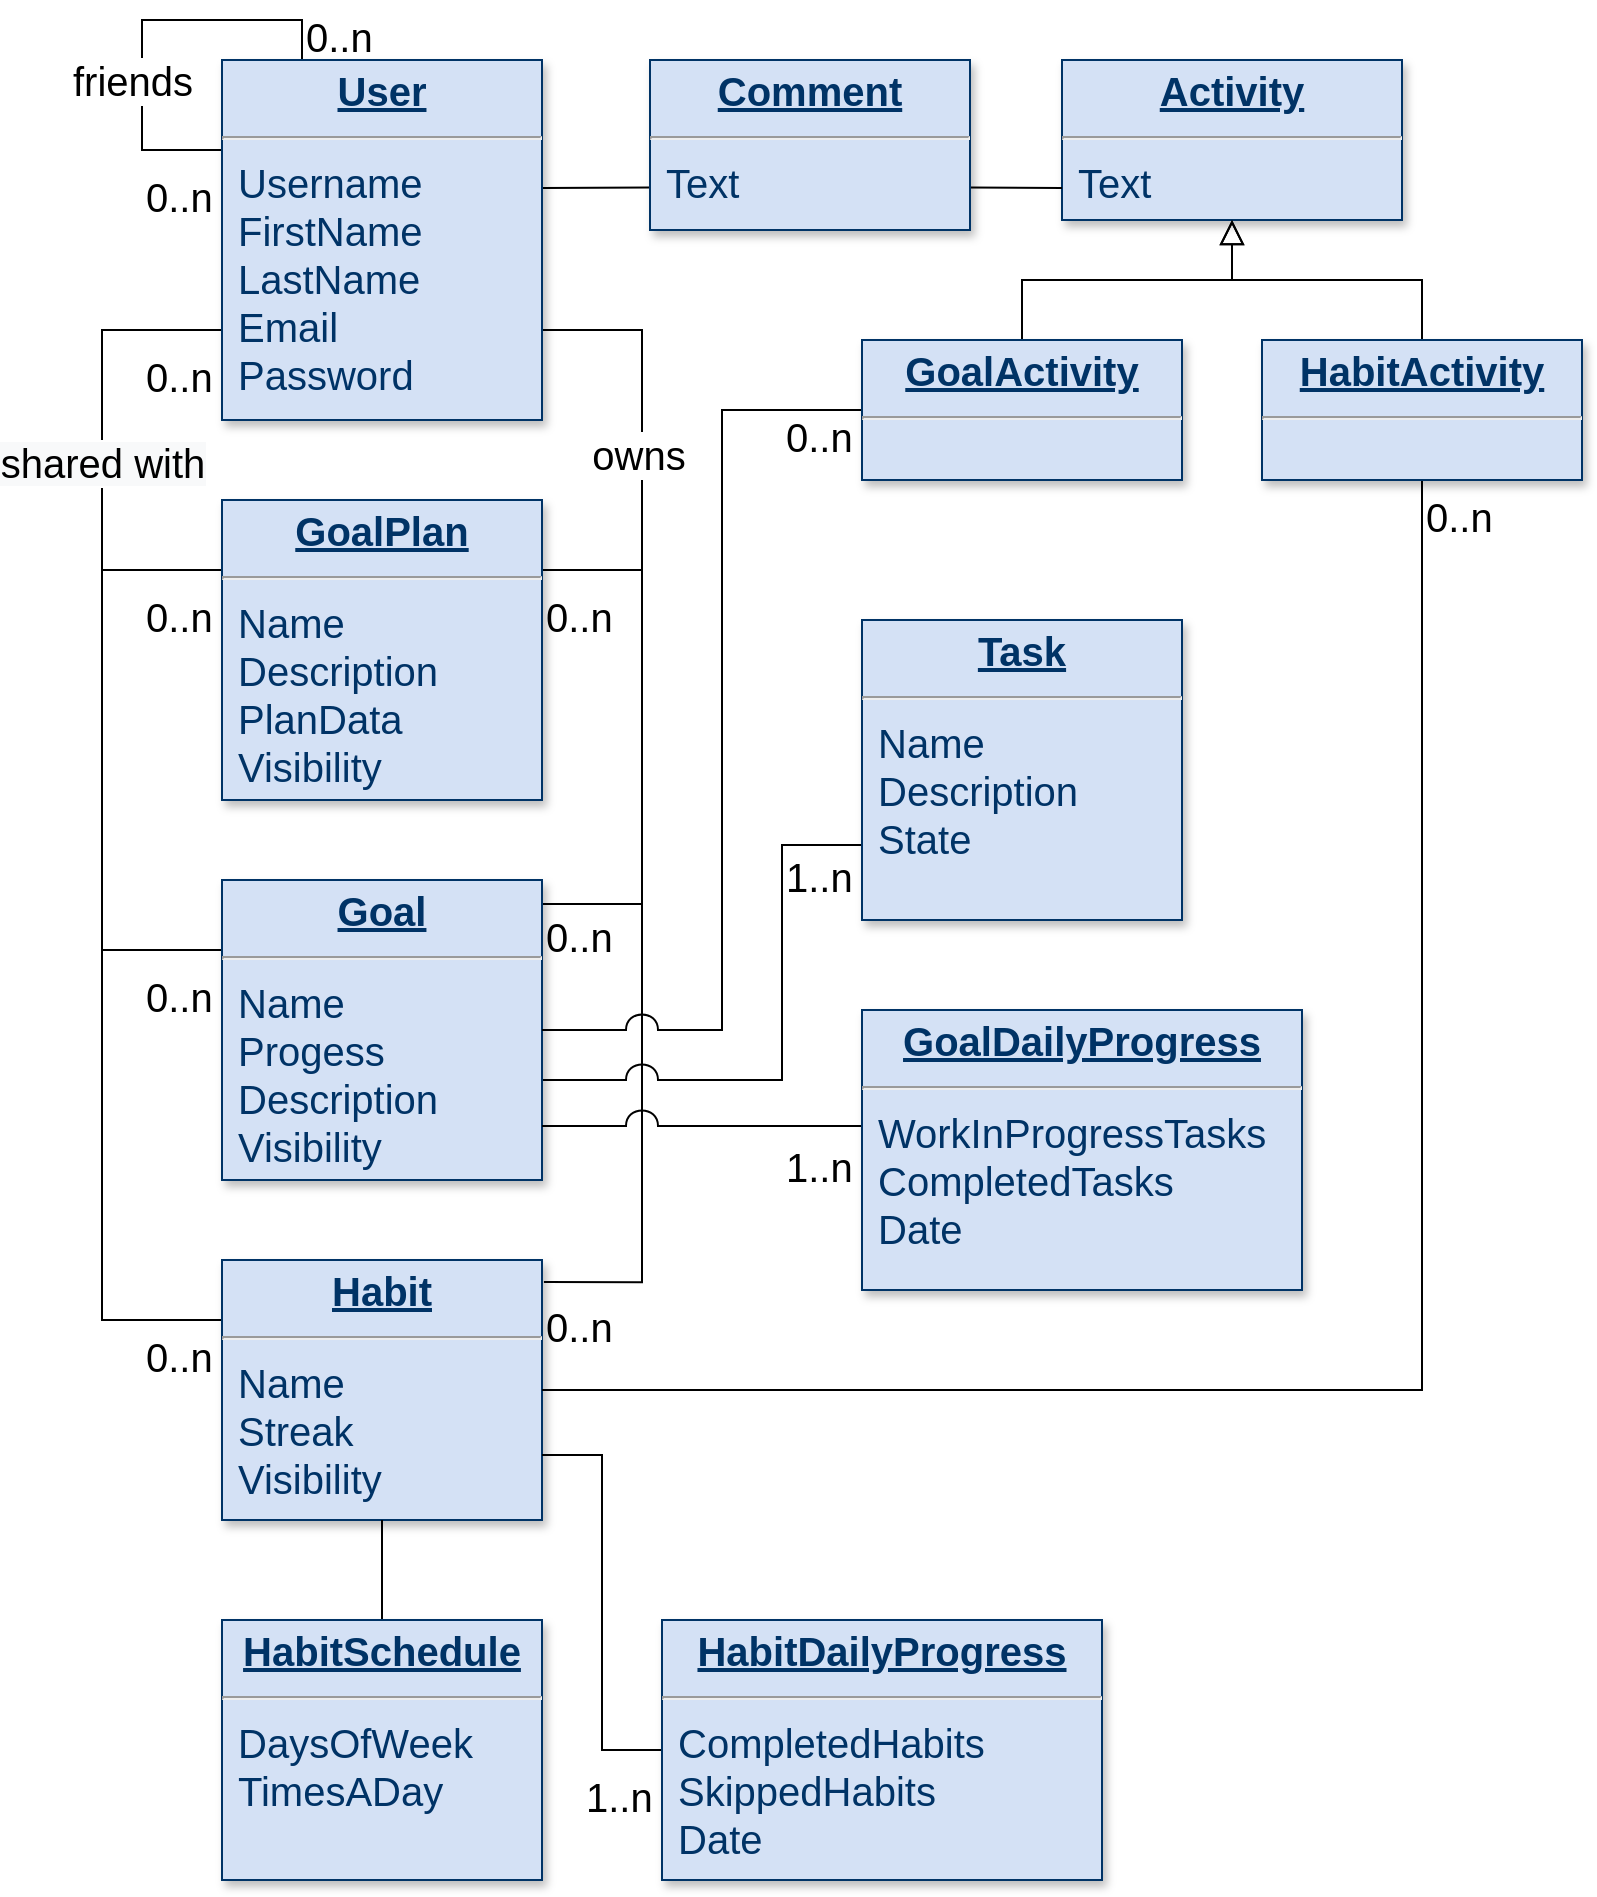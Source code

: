 <mxfile version="14.1.4" type="device"><diagram name="Page-1" id="efa7a0a1-bf9b-a30e-e6df-94a7791c09e9"><mxGraphModel dx="1086" dy="966" grid="1" gridSize="10" guides="1" tooltips="1" connect="1" arrows="1" fold="1" page="1" pageScale="1" pageWidth="827" pageHeight="1169" background="#ffffff" math="0" shadow="0"><root><mxCell id="0"/><mxCell id="1" parent="0"/><mxCell id="2xhEeXoB84fQXEv5qXDD-132" style="edgeStyle=orthogonalEdgeStyle;rounded=0;orthogonalLoop=1;jettySize=auto;html=1;endArrow=none;endFill=0;entryX=1;entryY=0.25;entryDx=0;entryDy=0;fontSize=20;fontStyle=0;exitX=1;exitY=0.75;exitDx=0;exitDy=0;" parent="1" source="2xhEeXoB84fQXEv5qXDD-117" target="2xhEeXoB84fQXEv5qXDD-118" edge="1"><mxGeometry relative="1" as="geometry"><mxPoint x="560" y="190.0" as="targetPoint"/><Array as="points"><mxPoint x="330" y="175"/><mxPoint x="330" y="295"/></Array></mxGeometry></mxCell><mxCell id="2xhEeXoB84fQXEv5qXDD-133" style="edgeStyle=orthogonalEdgeStyle;rounded=0;orthogonalLoop=1;jettySize=auto;html=1;endArrow=none;endFill=0;fontSize=20;fontStyle=0;exitX=1;exitY=0.75;exitDx=0;exitDy=0;entryX=1;entryY=0.08;entryDx=0;entryDy=0;entryPerimeter=0;" parent="1" source="2xhEeXoB84fQXEv5qXDD-117" target="2xhEeXoB84fQXEv5qXDD-123" edge="1"><mxGeometry relative="1" as="geometry"><Array as="points"><mxPoint x="330" y="175"/><mxPoint x="330" y="462"/></Array></mxGeometry></mxCell><mxCell id="2xhEeXoB84fQXEv5qXDD-134" style="edgeStyle=orthogonalEdgeStyle;rounded=0;orthogonalLoop=1;jettySize=auto;html=1;endArrow=none;endFill=0;fontSize=20;fontStyle=0;exitX=1;exitY=0.75;exitDx=0;exitDy=0;entryX=1.006;entryY=0.085;entryDx=0;entryDy=0;entryPerimeter=0;" parent="1" source="2xhEeXoB84fQXEv5qXDD-117" target="2xhEeXoB84fQXEv5qXDD-124" edge="1"><mxGeometry relative="1" as="geometry"><mxPoint x="280" y="680" as="targetPoint"/><Array as="points"><mxPoint x="330" y="175"/><mxPoint x="330" y="651"/></Array></mxGeometry></mxCell><mxCell id="2xhEeXoB84fQXEv5qXDD-137" style="edgeStyle=orthogonalEdgeStyle;rounded=0;orthogonalLoop=1;jettySize=auto;html=1;endArrow=none;endFill=0;fontSize=20;entryX=0;entryY=0.25;entryDx=0;entryDy=0;fontStyle=0;exitX=0;exitY=0.75;exitDx=0;exitDy=0;" parent="1" source="2xhEeXoB84fQXEv5qXDD-117" target="2xhEeXoB84fQXEv5qXDD-118" edge="1"><mxGeometry relative="1" as="geometry"><mxPoint x="110" y="300" as="targetPoint"/><Array as="points"><mxPoint x="60" y="175"/><mxPoint x="60" y="295"/></Array></mxGeometry></mxCell><mxCell id="2xhEeXoB84fQXEv5qXDD-138" style="edgeStyle=orthogonalEdgeStyle;rounded=0;orthogonalLoop=1;jettySize=auto;html=1;entryX=0;entryY=0.25;entryDx=0;entryDy=0;endArrow=none;endFill=0;fontSize=20;fontStyle=0;exitX=0;exitY=0.75;exitDx=0;exitDy=0;" parent="1" source="2xhEeXoB84fQXEv5qXDD-117" target="2xhEeXoB84fQXEv5qXDD-123" edge="1"><mxGeometry relative="1" as="geometry"><Array as="points"><mxPoint x="60" y="175"/><mxPoint x="60" y="485"/></Array></mxGeometry></mxCell><mxCell id="2xhEeXoB84fQXEv5qXDD-141" value="&lt;span style=&quot;color: rgb(0, 0, 0); font-family: helvetica; font-size: 20px; font-style: normal; letter-spacing: normal; text-align: center; text-indent: 0px; text-transform: none; word-spacing: 0px; background-color: rgb(248, 249, 250); display: inline; float: none;&quot;&gt;shared with&lt;/span&gt;" style="edgeStyle=orthogonalEdgeStyle;rounded=0;orthogonalLoop=1;jettySize=auto;html=1;endArrow=none;endFill=0;fontSize=20;fontStyle=0;entryX=0;entryY=0.25;entryDx=0;entryDy=0;exitX=0;exitY=0.75;exitDx=0;exitDy=0;" parent="1" source="2xhEeXoB84fQXEv5qXDD-117" target="2xhEeXoB84fQXEv5qXDD-124" edge="1"><mxGeometry x="-0.594" relative="1" as="geometry"><Array as="points"><mxPoint x="60" y="175"/><mxPoint x="60" y="670"/></Array><mxPoint x="80" y="180" as="sourcePoint"/><mxPoint x="90" y="680" as="targetPoint"/><mxPoint as="offset"/></mxGeometry></mxCell><mxCell id="2xhEeXoB84fQXEv5qXDD-170" style="edgeStyle=orthogonalEdgeStyle;rounded=0;jumpStyle=arc;orthogonalLoop=1;jettySize=auto;html=1;endArrow=none;endFill=0;fontSize=20;entryX=0.25;entryY=0;entryDx=0;entryDy=0;fontStyle=0;exitX=0;exitY=0.25;exitDx=0;exitDy=0;" parent="1" source="2xhEeXoB84fQXEv5qXDD-117" target="2xhEeXoB84fQXEv5qXDD-117" edge="1"><mxGeometry relative="1" as="geometry"><mxPoint x="260" y="80" as="targetPoint"/><Array as="points"><mxPoint x="80" y="85"/><mxPoint x="80" y="20"/><mxPoint x="160" y="20"/></Array></mxGeometry></mxCell><mxCell id="QaO9-IP-lBJz1oTkIJu2-11" value="&lt;font style=&quot;font-size: 20px&quot;&gt;friends&lt;/font&gt;" style="edgeLabel;html=1;align=center;verticalAlign=middle;resizable=0;points=[];fontSize=20;" vertex="1" connectable="0" parent="2xhEeXoB84fQXEv5qXDD-170"><mxGeometry x="-0.132" y="2" relative="1" as="geometry"><mxPoint x="-3" y="14" as="offset"/></mxGeometry></mxCell><mxCell id="QaO9-IP-lBJz1oTkIJu2-24" style="edgeStyle=orthogonalEdgeStyle;rounded=0;jumpStyle=arc;jumpSize=16;orthogonalLoop=1;jettySize=auto;html=1;entryX=0;entryY=0.75;entryDx=0;entryDy=0;endArrow=none;endFill=0;fontSize=20;" edge="1" parent="1" source="2xhEeXoB84fQXEv5qXDD-117" target="2xhEeXoB84fQXEv5qXDD-182"><mxGeometry relative="1" as="geometry"><Array as="points"><mxPoint x="300" y="104"/><mxPoint x="300" y="104"/></Array></mxGeometry></mxCell><mxCell id="2xhEeXoB84fQXEv5qXDD-117" value="&lt;p style=&quot;margin: 4px 0px 0px; text-align: center; text-decoration: underline; font-size: 20px;&quot;&gt;&lt;strong style=&quot;font-size: 20px;&quot;&gt;User&lt;br style=&quot;font-size: 20px;&quot;&gt;&lt;/strong&gt;&lt;/p&gt;&lt;hr style=&quot;font-size: 20px;&quot;&gt;&lt;p style=&quot;margin: 0px 0px 0px 8px; font-size: 20px;&quot;&gt;Username&lt;br style=&quot;font-size: 20px;&quot;&gt;FirstName&lt;/p&gt;&lt;p style=&quot;margin: 0px 0px 0px 8px; font-size: 20px;&quot;&gt;LastName&lt;/p&gt;&lt;p style=&quot;margin: 0px 0px 0px 8px; font-size: 20px;&quot;&gt;Email&lt;/p&gt;&lt;p style=&quot;margin: 0px 0px 0px 8px; font-size: 20px;&quot;&gt;Password&lt;/p&gt;" style="verticalAlign=top;align=left;overflow=fill;fontSize=20;fontFamily=Helvetica;html=1;strokeColor=#003366;shadow=1;fillColor=#D4E1F5;fontColor=#003366;fontStyle=0" parent="1" vertex="1"><mxGeometry x="120" y="40" width="160" height="180" as="geometry"/></mxCell><mxCell id="2xhEeXoB84fQXEv5qXDD-118" value="&lt;p style=&quot;margin: 4px 0px 0px ; text-align: center ; text-decoration: underline ; font-size: 20px&quot;&gt;&lt;strong style=&quot;font-size: 20px&quot;&gt;GoalPlan&lt;br style=&quot;font-size: 20px&quot;&gt;&lt;/strong&gt;&lt;/p&gt;&lt;hr style=&quot;font-size: 20px&quot;&gt;&lt;p style=&quot;margin: 0px 0px 0px 8px ; font-size: 20px&quot;&gt;Name&lt;br style=&quot;font-size: 20px&quot;&gt;Description&lt;br style=&quot;font-size: 20px&quot;&gt;&lt;/p&gt;&lt;p style=&quot;margin: 0px 0px 0px 8px ; font-size: 20px&quot;&gt;PlanData&lt;/p&gt;&lt;p style=&quot;margin: 0px 0px 0px 8px ; font-size: 20px&quot;&gt;Visibility&lt;/p&gt;" style="verticalAlign=top;align=left;overflow=fill;fontSize=20;fontFamily=Helvetica;html=1;strokeColor=#003366;shadow=1;fillColor=#D4E1F5;fontColor=#003366;fontStyle=0" parent="1" vertex="1"><mxGeometry x="120" y="260" width="160" height="150" as="geometry"/></mxCell><mxCell id="QaO9-IP-lBJz1oTkIJu2-15" style="edgeStyle=orthogonalEdgeStyle;rounded=0;orthogonalLoop=1;jettySize=auto;html=1;fontSize=20;endArrow=none;endFill=0;entryX=0;entryY=0.75;entryDx=0;entryDy=0;jumpStyle=arc;jumpSize=16;" edge="1" parent="1" target="2xhEeXoB84fQXEv5qXDD-128"><mxGeometry relative="1" as="geometry"><mxPoint x="270" y="560" as="sourcePoint"/><Array as="points"><mxPoint x="270" y="550"/><mxPoint x="400" y="550"/><mxPoint x="400" y="433"/></Array></mxGeometry></mxCell><mxCell id="2xhEeXoB84fQXEv5qXDD-123" value="&lt;p style=&quot;margin: 4px 0px 0px ; text-align: center ; text-decoration: underline ; font-size: 20px&quot;&gt;&lt;strong style=&quot;font-size: 20px&quot;&gt;Goal&lt;br style=&quot;font-size: 20px&quot;&gt;&lt;/strong&gt;&lt;/p&gt;&lt;hr style=&quot;font-size: 20px&quot;&gt;&lt;p style=&quot;margin: 0px 0px 0px 8px ; font-size: 20px&quot;&gt;Name&lt;/p&gt;&lt;p style=&quot;margin: 0px 0px 0px 8px ; font-size: 20px&quot;&gt;Progess&lt;br style=&quot;font-size: 20px&quot;&gt;&lt;/p&gt;&lt;p style=&quot;margin: 0px 0px 0px 8px ; font-size: 20px&quot;&gt;Description&lt;/p&gt;&lt;p style=&quot;margin: 0px 0px 0px 8px ; font-size: 20px&quot;&gt;Visibility&lt;/p&gt;" style="verticalAlign=top;align=left;overflow=fill;fontSize=20;fontFamily=Helvetica;html=1;strokeColor=#003366;shadow=1;fillColor=#D4E1F5;fontColor=#003366;fontStyle=0" parent="1" vertex="1"><mxGeometry x="120" y="450" width="160" height="150" as="geometry"/></mxCell><mxCell id="2xhEeXoB84fQXEv5qXDD-124" value="&lt;p style=&quot;margin: 4px 0px 0px ; text-align: center ; text-decoration: underline ; font-size: 20px&quot;&gt;&lt;strong style=&quot;font-size: 20px&quot;&gt;Habit&lt;/strong&gt;&lt;/p&gt;&lt;hr style=&quot;font-size: 20px&quot;&gt;&lt;p style=&quot;margin: 0px 0px 0px 8px ; font-size: 20px&quot;&gt;Name&lt;/p&gt;&lt;p style=&quot;margin: 0px 0px 0px 8px ; font-size: 20px&quot;&gt;Streak&lt;/p&gt;&lt;p style=&quot;margin: 0px 0px 0px 8px ; font-size: 20px&quot;&gt;Visibility&lt;/p&gt;" style="verticalAlign=top;align=left;overflow=fill;fontSize=20;fontFamily=Helvetica;html=1;strokeColor=#003366;shadow=1;fillColor=#D4E1F5;fontColor=#003366;fontStyle=0" parent="1" vertex="1"><mxGeometry x="120" y="640" width="160" height="130" as="geometry"/></mxCell><mxCell id="QaO9-IP-lBJz1oTkIJu2-18" style="edgeStyle=orthogonalEdgeStyle;rounded=0;jumpStyle=arc;jumpSize=16;orthogonalLoop=1;jettySize=auto;html=1;endArrow=none;endFill=0;fontSize=20;" edge="1" parent="1" source="2xhEeXoB84fQXEv5qXDD-125" target="2xhEeXoB84fQXEv5qXDD-124"><mxGeometry relative="1" as="geometry"/></mxCell><mxCell id="2xhEeXoB84fQXEv5qXDD-125" value="&lt;p style=&quot;margin: 4px 0px 0px ; text-align: center ; text-decoration: underline ; font-size: 20px&quot;&gt;&lt;strong style=&quot;font-size: 20px&quot;&gt;HabitSchedule&lt;/strong&gt;&lt;/p&gt;&lt;hr style=&quot;font-size: 20px&quot;&gt;&lt;p style=&quot;margin: 0px 0px 0px 8px ; font-size: 20px&quot;&gt;DaysOfWeek&lt;/p&gt;&lt;p style=&quot;margin: 0px 0px 0px 8px ; font-size: 20px&quot;&gt;TimesADay&lt;/p&gt;" style="verticalAlign=top;align=left;overflow=fill;fontSize=20;fontFamily=Helvetica;html=1;strokeColor=#003366;shadow=1;fillColor=#D4E1F5;fontColor=#003366;fontStyle=0" parent="1" vertex="1"><mxGeometry x="120" y="820" width="160" height="130" as="geometry"/></mxCell><mxCell id="2xhEeXoB84fQXEv5qXDD-128" value="&lt;p style=&quot;margin: 4px 0px 0px ; text-align: center ; text-decoration: underline ; font-size: 20px&quot;&gt;&lt;strong style=&quot;font-size: 20px&quot;&gt;Task&lt;br style=&quot;font-size: 20px&quot;&gt;&lt;/strong&gt;&lt;/p&gt;&lt;hr style=&quot;font-size: 20px&quot;&gt;&lt;p style=&quot;margin: 0px 0px 0px 8px ; font-size: 20px&quot;&gt;Name&lt;/p&gt;&lt;p style=&quot;margin: 0px 0px 0px 8px ; font-size: 20px&quot;&gt;Description&lt;/p&gt;&lt;p style=&quot;margin: 0px 0px 0px 8px ; font-size: 20px&quot;&gt;State&lt;/p&gt;" style="verticalAlign=top;align=left;overflow=fill;fontSize=20;fontFamily=Helvetica;html=1;strokeColor=#003366;shadow=1;fillColor=#D4E1F5;fontColor=#003366;fontStyle=0" parent="1" vertex="1"><mxGeometry x="440" y="320" width="160" height="150" as="geometry"/></mxCell><mxCell id="QaO9-IP-lBJz1oTkIJu2-17" style="edgeStyle=orthogonalEdgeStyle;rounded=0;jumpStyle=arc;jumpSize=16;orthogonalLoop=1;jettySize=auto;html=1;endArrow=none;endFill=0;fontSize=20;exitX=0;exitY=0.414;exitDx=0;exitDy=0;exitPerimeter=0;" edge="1" parent="1" source="2xhEeXoB84fQXEv5qXDD-129" target="2xhEeXoB84fQXEv5qXDD-123"><mxGeometry relative="1" as="geometry"><mxPoint x="440" y="580" as="sourcePoint"/><mxPoint x="280" y="560" as="targetPoint"/><Array as="points"><mxPoint x="300" y="573"/><mxPoint x="300" y="573"/></Array></mxGeometry></mxCell><mxCell id="2xhEeXoB84fQXEv5qXDD-129" value="&lt;p style=&quot;margin: 4px 0px 0px; text-align: center; text-decoration: underline; font-size: 20px;&quot;&gt;&lt;strong style=&quot;font-size: 20px;&quot;&gt;GoalDailyProgress&lt;br style=&quot;font-size: 20px;&quot;&gt;&lt;/strong&gt;&lt;/p&gt;&lt;hr style=&quot;font-size: 20px;&quot;&gt;&lt;p style=&quot;margin: 0px 0px 0px 8px; font-size: 20px;&quot;&gt;WorkInProgressTasks&lt;/p&gt;&lt;p style=&quot;margin: 0px 0px 0px 8px; font-size: 20px;&quot;&gt;CompletedTasks&lt;/p&gt;&lt;p style=&quot;margin: 0px 0px 0px 8px; font-size: 20px;&quot;&gt;Date&lt;br style=&quot;font-size: 20px;&quot;&gt;&lt;/p&gt;" style="verticalAlign=top;align=left;overflow=fill;fontSize=20;fontFamily=Helvetica;html=1;strokeColor=#003366;shadow=1;fillColor=#D4E1F5;fontColor=#003366;fontStyle=0" parent="1" vertex="1"><mxGeometry x="440" y="515" width="220" height="140" as="geometry"/></mxCell><mxCell id="QaO9-IP-lBJz1oTkIJu2-19" style="edgeStyle=orthogonalEdgeStyle;rounded=0;jumpStyle=arc;jumpSize=16;orthogonalLoop=1;jettySize=auto;html=1;entryX=1;entryY=0.75;entryDx=0;entryDy=0;endArrow=none;endFill=0;fontSize=20;" edge="1" parent="1" source="2xhEeXoB84fQXEv5qXDD-130" target="2xhEeXoB84fQXEv5qXDD-124"><mxGeometry relative="1" as="geometry"/></mxCell><mxCell id="2xhEeXoB84fQXEv5qXDD-130" value="&lt;p style=&quot;margin: 4px 0px 0px; text-align: center; text-decoration: underline; font-size: 20px;&quot;&gt;&lt;strong style=&quot;font-size: 20px;&quot;&gt;HabitDailyProgress&lt;br style=&quot;font-size: 20px;&quot;&gt;&lt;/strong&gt;&lt;/p&gt;&lt;hr style=&quot;font-size: 20px;&quot;&gt;&lt;p style=&quot;margin: 0px 0px 0px 8px; font-size: 20px;&quot;&gt;CompletedHabits&lt;/p&gt;&lt;p style=&quot;margin: 0px 0px 0px 8px; font-size: 20px;&quot;&gt;SkippedHabits&lt;/p&gt;&lt;p style=&quot;margin: 0px 0px 0px 8px; font-size: 20px;&quot;&gt;Date&lt;br style=&quot;font-size: 20px;&quot;&gt;&lt;/p&gt;" style="verticalAlign=top;align=left;overflow=fill;fontSize=20;fontFamily=Helvetica;html=1;strokeColor=#003366;shadow=1;fillColor=#D4E1F5;fontColor=#003366;fontStyle=0" parent="1" vertex="1"><mxGeometry x="340" y="820" width="220" height="130" as="geometry"/></mxCell><mxCell id="2xhEeXoB84fQXEv5qXDD-136" value="&lt;div style=&quot;font-size: 20px;&quot;&gt;&lt;font style=&quot;font-size: 20px;&quot;&gt;owns&lt;/font&gt;&lt;/div&gt;" style="edgeLabel;html=1;align=center;verticalAlign=middle;resizable=0;points=[];fontSize=20;fontStyle=0" parent="1" vertex="1" connectable="0"><mxGeometry x="339.998" y="240" as="geometry"><mxPoint x="-12" y="-3" as="offset"/></mxGeometry></mxCell><mxCell id="2xhEeXoB84fQXEv5qXDD-172" value="&lt;div style=&quot;font-size: 20px;&quot;&gt;&lt;br style=&quot;font-size: 20px;&quot;&gt;&lt;/div&gt;" style="edgeLabel;html=1;align=center;verticalAlign=middle;resizable=0;points=[];fontSize=20;fontStyle=0" parent="1" vertex="1" connectable="0"><mxGeometry x="90" y="40.0" as="geometry"><mxPoint x="106" y="29" as="offset"/></mxGeometry></mxCell><mxCell id="2xhEeXoB84fQXEv5qXDD-174" value="&lt;p style=&quot;margin: 4px 0px 0px; text-align: center; text-decoration: underline; font-size: 20px;&quot;&gt;&lt;strong style=&quot;font-size: 20px;&quot;&gt;Activity&lt;br style=&quot;font-size: 20px;&quot;&gt;&lt;/strong&gt;&lt;/p&gt;&lt;hr style=&quot;font-size: 20px;&quot;&gt;&lt;p style=&quot;margin: 0px 0px 0px 8px; font-size: 20px;&quot;&gt;Text&lt;/p&gt;" style="verticalAlign=top;align=left;overflow=fill;fontSize=20;fontFamily=Helvetica;html=1;strokeColor=#003366;shadow=1;fillColor=#D4E1F5;fontColor=#003366;fontStyle=0" parent="1" vertex="1"><mxGeometry x="540" y="40" width="170" height="80" as="geometry"/></mxCell><mxCell id="QaO9-IP-lBJz1oTkIJu2-23" style="edgeStyle=orthogonalEdgeStyle;rounded=0;jumpStyle=arc;jumpSize=16;orthogonalLoop=1;jettySize=auto;html=1;endArrow=none;endFill=0;fontSize=20;exitX=1;exitY=0.75;exitDx=0;exitDy=0;" edge="1" parent="1" source="2xhEeXoB84fQXEv5qXDD-182"><mxGeometry relative="1" as="geometry"><mxPoint x="494" y="83" as="sourcePoint"/><mxPoint x="540" y="104" as="targetPoint"/><Array as="points"><mxPoint x="540" y="104"/></Array></mxGeometry></mxCell><mxCell id="2xhEeXoB84fQXEv5qXDD-182" value="&lt;p style=&quot;margin: 4px 0px 0px; text-align: center; text-decoration: underline; font-size: 20px;&quot;&gt;&lt;strong style=&quot;font-size: 20px;&quot;&gt;Comment&lt;br style=&quot;font-size: 20px;&quot;&gt;&lt;/strong&gt;&lt;/p&gt;&lt;hr style=&quot;font-size: 20px;&quot;&gt;&lt;p style=&quot;margin: 0px 0px 0px 8px; font-size: 20px;&quot;&gt;Text&lt;/p&gt;" style="verticalAlign=top;align=left;overflow=fill;fontSize=20;fontFamily=Helvetica;html=1;strokeColor=#003366;shadow=1;fillColor=#D4E1F5;fontColor=#003366;fontStyle=0" parent="1" vertex="1"><mxGeometry x="334" y="40" width="160" height="85" as="geometry"/></mxCell><mxCell id="i4eUtQ5sMQXm0PLiBMAl-1" value="&lt;div style=&quot;font-size: 20px;&quot;&gt;0..n&lt;/div&gt;" style="text;whiteSpace=wrap;html=1;fontStyle=0;fontSize=20;" parent="1" vertex="1"><mxGeometry x="160" y="10" width="30" height="20" as="geometry"/></mxCell><mxCell id="i4eUtQ5sMQXm0PLiBMAl-2" value="&lt;div style=&quot;font-size: 20px;&quot;&gt;0..n&lt;/div&gt;" style="text;whiteSpace=wrap;html=1;fontStyle=0;fontSize=20;" parent="1" vertex="1"><mxGeometry x="80" y="90" width="30" height="20" as="geometry"/></mxCell><mxCell id="i4eUtQ5sMQXm0PLiBMAl-5" value="&lt;div style=&quot;font-size: 20px;&quot;&gt;0..n&lt;/div&gt;" style="text;whiteSpace=wrap;html=1;fontStyle=0;fontSize=20;" parent="1" vertex="1"><mxGeometry x="80" y="180" width="30" height="20" as="geometry"/></mxCell><mxCell id="QaO9-IP-lBJz1oTkIJu2-1" value="&lt;div style=&quot;font-size: 20px;&quot;&gt;0..n&lt;/div&gt;" style="text;whiteSpace=wrap;html=1;fontStyle=0;fontSize=20;" vertex="1" parent="1"><mxGeometry x="80" y="300" width="30" height="20" as="geometry"/></mxCell><mxCell id="QaO9-IP-lBJz1oTkIJu2-2" value="&lt;div style=&quot;font-size: 20px;&quot;&gt;0..n&lt;/div&gt;" style="text;whiteSpace=wrap;html=1;fontStyle=0;fontSize=20;" vertex="1" parent="1"><mxGeometry x="80" y="490" width="30" height="20" as="geometry"/></mxCell><mxCell id="QaO9-IP-lBJz1oTkIJu2-4" value="&lt;div style=&quot;font-size: 20px;&quot;&gt;0..n&lt;/div&gt;" style="text;whiteSpace=wrap;html=1;fontStyle=0;fontSize=20;" vertex="1" parent="1"><mxGeometry x="80" y="670" width="30" height="20" as="geometry"/></mxCell><mxCell id="QaO9-IP-lBJz1oTkIJu2-16" style="edgeStyle=orthogonalEdgeStyle;rounded=0;orthogonalLoop=1;jettySize=auto;html=1;endArrow=none;endFill=0;fontSize=20;jumpStyle=arc;jumpSize=16;" edge="1" parent="1" source="QaO9-IP-lBJz1oTkIJu2-13"><mxGeometry relative="1" as="geometry"><mxPoint x="280" y="525" as="targetPoint"/><Array as="points"><mxPoint x="370" y="215"/><mxPoint x="370" y="525"/></Array></mxGeometry></mxCell><mxCell id="QaO9-IP-lBJz1oTkIJu2-21" style="edgeStyle=orthogonalEdgeStyle;rounded=0;jumpStyle=arc;jumpSize=16;orthogonalLoop=1;jettySize=auto;html=1;endArrow=block;endFill=0;fontSize=20;endSize=10;" edge="1" parent="1" source="QaO9-IP-lBJz1oTkIJu2-13" target="2xhEeXoB84fQXEv5qXDD-174"><mxGeometry relative="1" as="geometry"/></mxCell><mxCell id="QaO9-IP-lBJz1oTkIJu2-13" value="&lt;p style=&quot;margin: 4px 0px 0px ; text-align: center ; text-decoration: underline ; font-size: 20px&quot;&gt;&lt;strong style=&quot;font-size: 20px&quot;&gt;GoalActivity&lt;br style=&quot;font-size: 20px&quot;&gt;&lt;/strong&gt;&lt;/p&gt;&lt;hr style=&quot;font-size: 20px&quot;&gt;&lt;p style=&quot;margin: 0px 0px 0px 8px ; font-size: 20px&quot;&gt;&lt;br&gt;&lt;/p&gt;" style="verticalAlign=top;align=left;overflow=fill;fontSize=20;fontFamily=Helvetica;html=1;strokeColor=#003366;shadow=1;fillColor=#D4E1F5;fontColor=#003366;fontStyle=0" vertex="1" parent="1"><mxGeometry x="440" y="180" width="160" height="70" as="geometry"/></mxCell><mxCell id="QaO9-IP-lBJz1oTkIJu2-20" style="edgeStyle=orthogonalEdgeStyle;rounded=0;jumpStyle=arc;jumpSize=16;orthogonalLoop=1;jettySize=auto;html=1;entryX=1;entryY=0.5;entryDx=0;entryDy=0;endArrow=none;endFill=0;fontSize=20;" edge="1" parent="1" source="QaO9-IP-lBJz1oTkIJu2-14" target="2xhEeXoB84fQXEv5qXDD-124"><mxGeometry relative="1" as="geometry"><Array as="points"><mxPoint x="720" y="705"/></Array></mxGeometry></mxCell><mxCell id="QaO9-IP-lBJz1oTkIJu2-22" style="edgeStyle=orthogonalEdgeStyle;rounded=0;jumpStyle=arc;jumpSize=16;orthogonalLoop=1;jettySize=auto;html=1;endArrow=block;endFill=0;fontSize=20;endSize=10;" edge="1" parent="1" source="QaO9-IP-lBJz1oTkIJu2-14" target="2xhEeXoB84fQXEv5qXDD-174"><mxGeometry relative="1" as="geometry"/></mxCell><mxCell id="QaO9-IP-lBJz1oTkIJu2-14" value="&lt;p style=&quot;margin: 4px 0px 0px ; text-align: center ; text-decoration: underline ; font-size: 20px&quot;&gt;&lt;strong style=&quot;font-size: 20px&quot;&gt;HabitActivity&lt;br style=&quot;font-size: 20px&quot;&gt;&lt;/strong&gt;&lt;/p&gt;&lt;hr style=&quot;font-size: 20px&quot;&gt;&lt;p style=&quot;margin: 0px 0px 0px 8px ; font-size: 20px&quot;&gt;&lt;br&gt;&lt;/p&gt;" style="verticalAlign=top;align=left;overflow=fill;fontSize=20;fontFamily=Helvetica;html=1;strokeColor=#003366;shadow=1;fillColor=#D4E1F5;fontColor=#003366;fontStyle=0" vertex="1" parent="1"><mxGeometry x="640" y="180" width="160" height="70" as="geometry"/></mxCell><mxCell id="QaO9-IP-lBJz1oTkIJu2-25" value="&lt;div style=&quot;font-size: 20px;&quot;&gt;0..n&lt;/div&gt;" style="text;whiteSpace=wrap;html=1;fontStyle=0;fontSize=20;" vertex="1" parent="1"><mxGeometry x="280" y="300" width="30" height="20" as="geometry"/></mxCell><mxCell id="QaO9-IP-lBJz1oTkIJu2-26" value="&lt;div style=&quot;font-size: 20px;&quot;&gt;0..n&lt;/div&gt;" style="text;whiteSpace=wrap;html=1;fontStyle=0;fontSize=20;" vertex="1" parent="1"><mxGeometry x="280" y="460" width="30" height="20" as="geometry"/></mxCell><mxCell id="QaO9-IP-lBJz1oTkIJu2-27" value="&lt;div style=&quot;font-size: 20px;&quot;&gt;0..n&lt;/div&gt;" style="text;whiteSpace=wrap;html=1;fontStyle=0;fontSize=20;" vertex="1" parent="1"><mxGeometry x="280" y="655" width="30" height="20" as="geometry"/></mxCell><mxCell id="QaO9-IP-lBJz1oTkIJu2-28" value="&lt;div style=&quot;font-size: 20px;&quot;&gt;0..n&lt;/div&gt;" style="text;whiteSpace=wrap;html=1;fontStyle=0;fontSize=20;" vertex="1" parent="1"><mxGeometry x="400" y="210" width="30" height="20" as="geometry"/></mxCell><mxCell id="QaO9-IP-lBJz1oTkIJu2-30" value="&lt;div style=&quot;font-size: 20px;&quot;&gt;0..n&lt;/div&gt;" style="text;whiteSpace=wrap;html=1;fontStyle=0;fontSize=20;" vertex="1" parent="1"><mxGeometry x="720" y="250" width="30" height="20" as="geometry"/></mxCell><mxCell id="QaO9-IP-lBJz1oTkIJu2-31" value="&lt;div style=&quot;font-size: 20px&quot;&gt;1..n&lt;/div&gt;" style="text;whiteSpace=wrap;html=1;fontStyle=0;fontSize=20;" vertex="1" parent="1"><mxGeometry x="300" y="890" width="30" height="20" as="geometry"/></mxCell><mxCell id="QaO9-IP-lBJz1oTkIJu2-32" value="&lt;div style=&quot;font-size: 20px&quot;&gt;1..n&lt;/div&gt;" style="text;whiteSpace=wrap;html=1;fontStyle=0;fontSize=20;" vertex="1" parent="1"><mxGeometry x="400" y="430" width="30" height="20" as="geometry"/></mxCell><mxCell id="QaO9-IP-lBJz1oTkIJu2-33" value="&lt;div style=&quot;font-size: 20px&quot;&gt;1..n&lt;/div&gt;" style="text;whiteSpace=wrap;html=1;fontStyle=0;fontSize=20;" vertex="1" parent="1"><mxGeometry x="400" y="575" width="30" height="20" as="geometry"/></mxCell></root></mxGraphModel></diagram></mxfile>